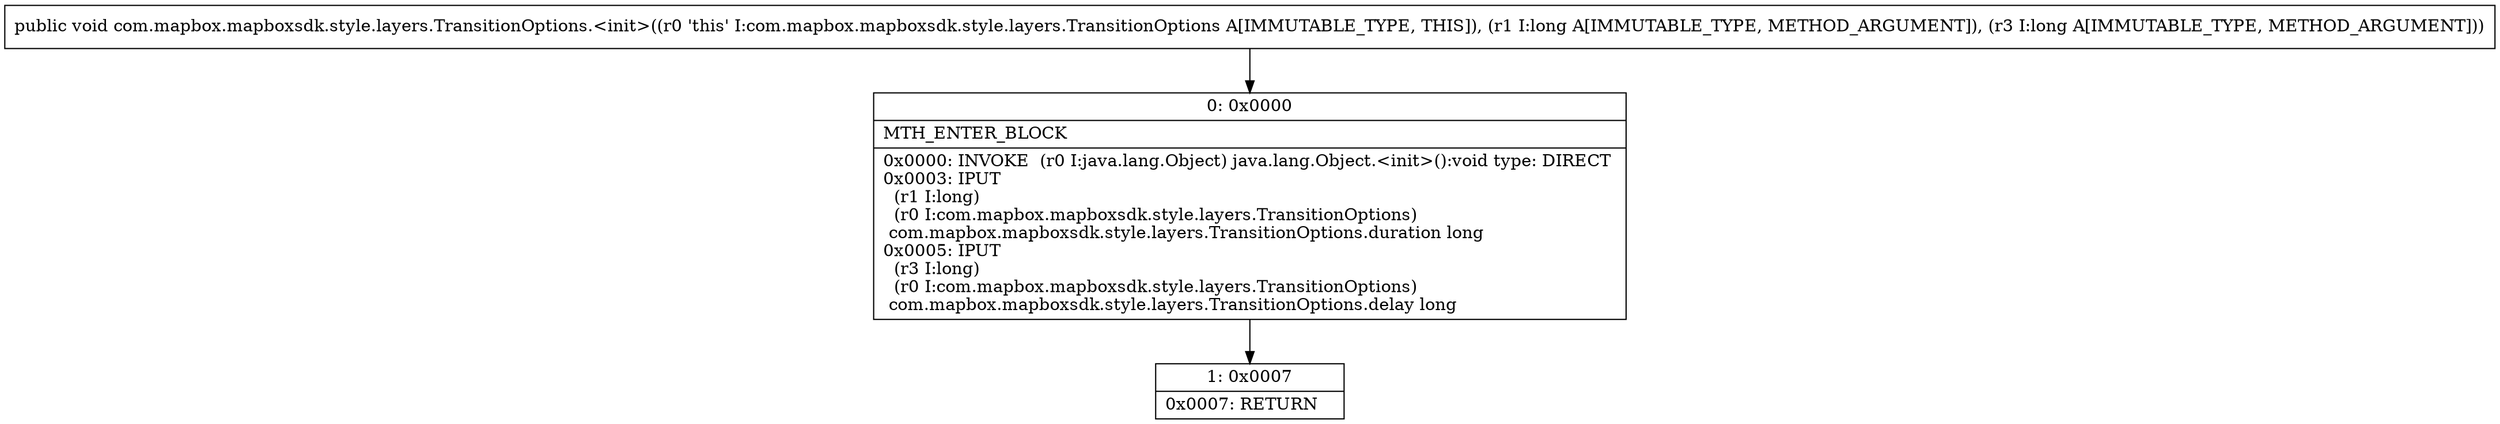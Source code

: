 digraph "CFG forcom.mapbox.mapboxsdk.style.layers.TransitionOptions.\<init\>(JJ)V" {
Node_0 [shape=record,label="{0\:\ 0x0000|MTH_ENTER_BLOCK\l|0x0000: INVOKE  (r0 I:java.lang.Object) java.lang.Object.\<init\>():void type: DIRECT \l0x0003: IPUT  \l  (r1 I:long)\l  (r0 I:com.mapbox.mapboxsdk.style.layers.TransitionOptions)\l com.mapbox.mapboxsdk.style.layers.TransitionOptions.duration long \l0x0005: IPUT  \l  (r3 I:long)\l  (r0 I:com.mapbox.mapboxsdk.style.layers.TransitionOptions)\l com.mapbox.mapboxsdk.style.layers.TransitionOptions.delay long \l}"];
Node_1 [shape=record,label="{1\:\ 0x0007|0x0007: RETURN   \l}"];
MethodNode[shape=record,label="{public void com.mapbox.mapboxsdk.style.layers.TransitionOptions.\<init\>((r0 'this' I:com.mapbox.mapboxsdk.style.layers.TransitionOptions A[IMMUTABLE_TYPE, THIS]), (r1 I:long A[IMMUTABLE_TYPE, METHOD_ARGUMENT]), (r3 I:long A[IMMUTABLE_TYPE, METHOD_ARGUMENT])) }"];
MethodNode -> Node_0;
Node_0 -> Node_1;
}

